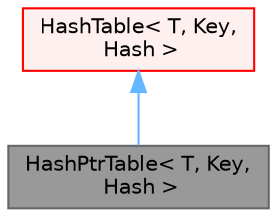 digraph "HashPtrTable&lt; T, Key, Hash &gt;"
{
 // LATEX_PDF_SIZE
  bgcolor="transparent";
  edge [fontname=Helvetica,fontsize=10,labelfontname=Helvetica,labelfontsize=10];
  node [fontname=Helvetica,fontsize=10,shape=box,height=0.2,width=0.4];
  Node1 [id="Node000001",label="HashPtrTable\< T, Key,\l Hash \>",height=0.2,width=0.4,color="gray40", fillcolor="grey60", style="filled", fontcolor="black",tooltip="A HashTable of pointers to objects of type <T>, with deallocation management of the pointers."];
  Node2 -> Node1 [id="edge1_Node000001_Node000002",dir="back",color="steelblue1",style="solid",tooltip=" "];
  Node2 [id="Node000002",label="HashTable\< T, Key,\l Hash \>",height=0.2,width=0.4,color="red", fillcolor="#FFF0F0", style="filled",URL="$classFoam_1_1HashTable.html",tooltip="A HashTable similar to std::unordered_map."];
}
